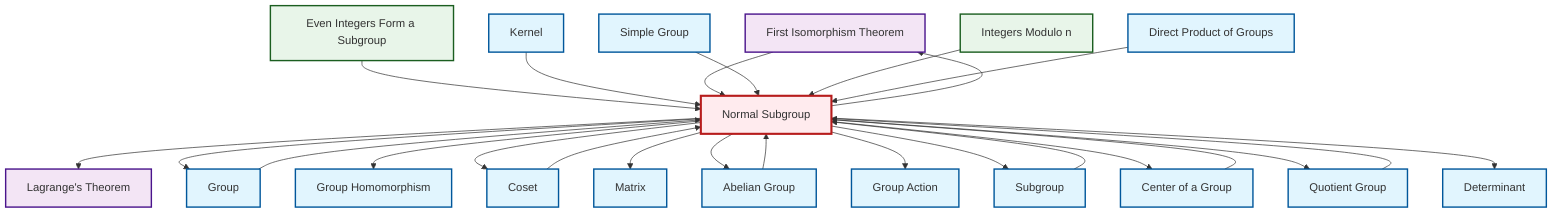 graph TD
    classDef definition fill:#e1f5fe,stroke:#01579b,stroke-width:2px
    classDef theorem fill:#f3e5f5,stroke:#4a148c,stroke-width:2px
    classDef axiom fill:#fff3e0,stroke:#e65100,stroke-width:2px
    classDef example fill:#e8f5e9,stroke:#1b5e20,stroke-width:2px
    classDef current fill:#ffebee,stroke:#b71c1c,stroke-width:3px
    thm-first-isomorphism["First Isomorphism Theorem"]:::theorem
    def-quotient-group["Quotient Group"]:::definition
    def-simple-group["Simple Group"]:::definition
    thm-lagrange["Lagrange's Theorem"]:::theorem
    def-group["Group"]:::definition
    ex-even-integers-subgroup["Even Integers Form a Subgroup"]:::example
    ex-quotient-integers-mod-n["Integers Modulo n"]:::example
    def-normal-subgroup["Normal Subgroup"]:::definition
    def-coset["Coset"]:::definition
    def-abelian-group["Abelian Group"]:::definition
    def-determinant["Determinant"]:::definition
    def-center-of-group["Center of a Group"]:::definition
    def-group-action["Group Action"]:::definition
    def-matrix["Matrix"]:::definition
    def-direct-product["Direct Product of Groups"]:::definition
    def-kernel["Kernel"]:::definition
    def-homomorphism["Group Homomorphism"]:::definition
    def-subgroup["Subgroup"]:::definition
    def-normal-subgroup --> thm-lagrange
    ex-even-integers-subgroup --> def-normal-subgroup
    def-quotient-group --> def-normal-subgroup
    def-kernel --> def-normal-subgroup
    def-normal-subgroup --> def-group
    thm-first-isomorphism --> def-normal-subgroup
    def-center-of-group --> def-normal-subgroup
    def-group --> def-normal-subgroup
    def-simple-group --> def-normal-subgroup
    def-normal-subgroup --> def-homomorphism
    def-normal-subgroup --> def-coset
    def-normal-subgroup --> def-matrix
    def-abelian-group --> def-normal-subgroup
    def-coset --> def-normal-subgroup
    def-subgroup --> def-normal-subgroup
    def-normal-subgroup --> def-abelian-group
    def-normal-subgroup --> def-group-action
    def-normal-subgroup --> def-subgroup
    def-normal-subgroup --> def-center-of-group
    def-normal-subgroup --> def-quotient-group
    def-normal-subgroup --> def-determinant
    ex-quotient-integers-mod-n --> def-normal-subgroup
    def-normal-subgroup --> thm-first-isomorphism
    def-direct-product --> def-normal-subgroup
    class def-normal-subgroup current